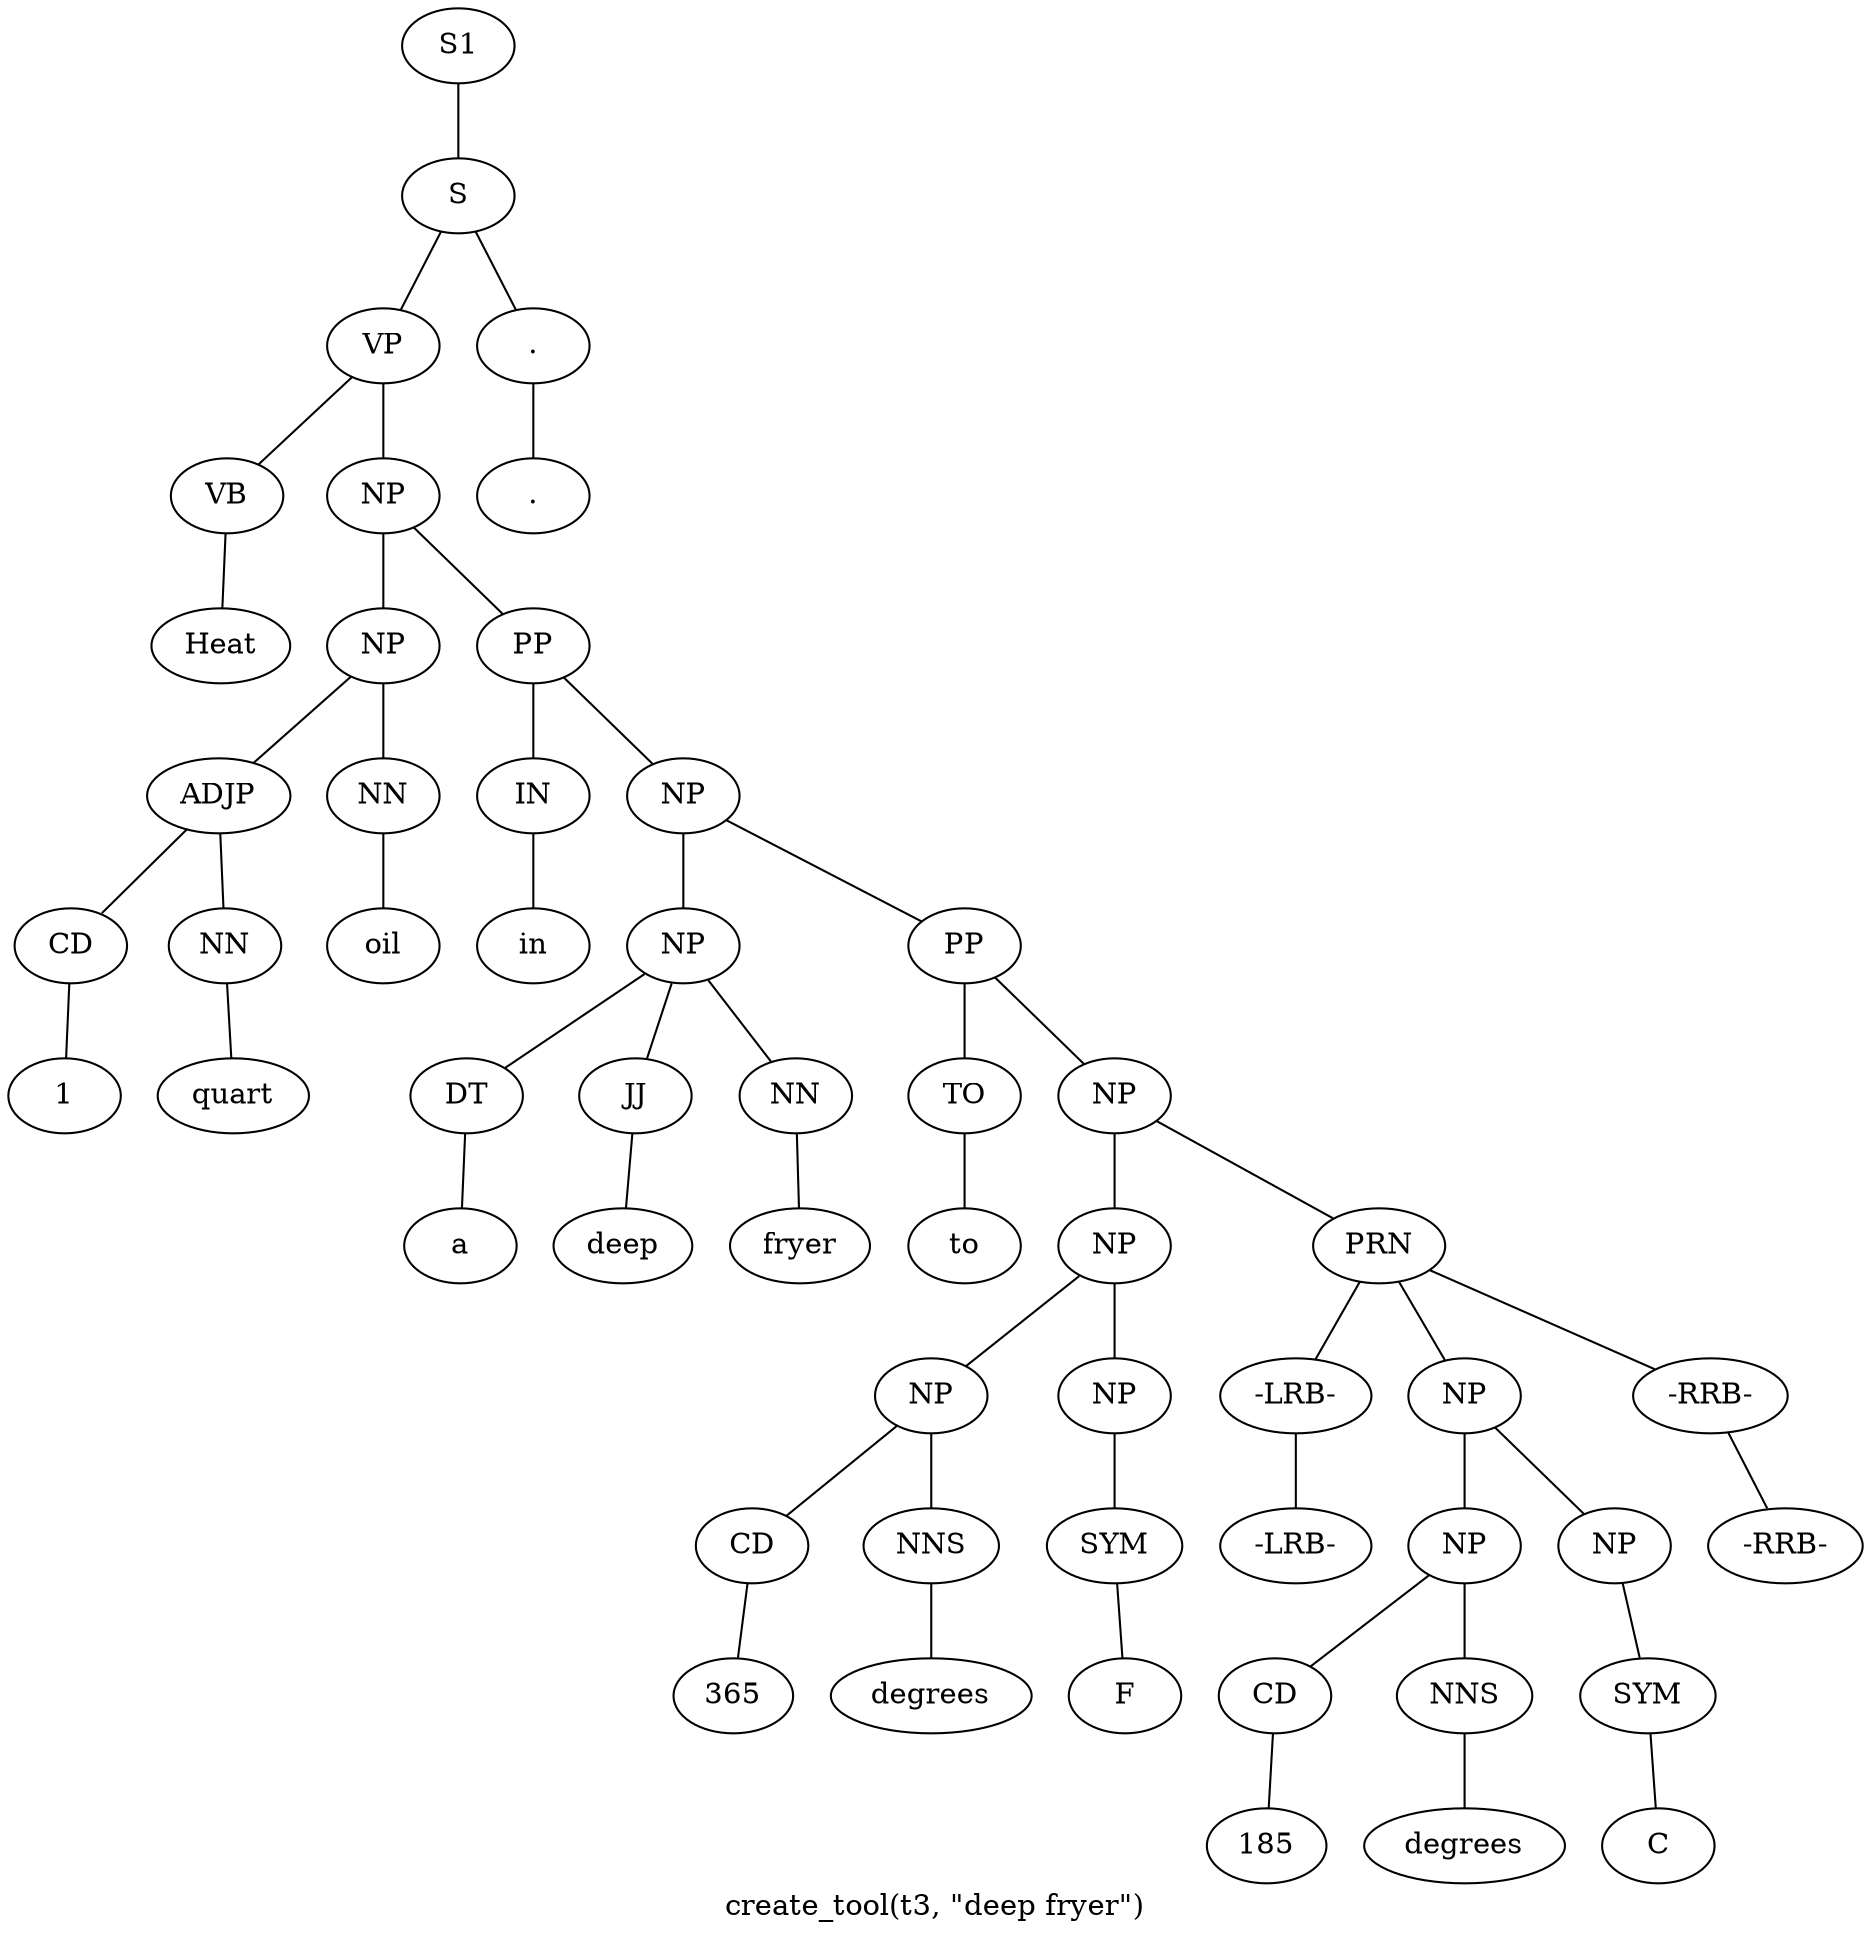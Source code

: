 graph SyntaxGraph {
	label = "create_tool(t3, \"deep fryer\")";
	Node0 [label="S1"];
	Node1 [label="S"];
	Node2 [label="VP"];
	Node3 [label="VB"];
	Node4 [label="Heat"];
	Node5 [label="NP"];
	Node6 [label="NP"];
	Node7 [label="ADJP"];
	Node8 [label="CD"];
	Node9 [label="1"];
	Node10 [label="NN"];
	Node11 [label="quart"];
	Node12 [label="NN"];
	Node13 [label="oil"];
	Node14 [label="PP"];
	Node15 [label="IN"];
	Node16 [label="in"];
	Node17 [label="NP"];
	Node18 [label="NP"];
	Node19 [label="DT"];
	Node20 [label="a"];
	Node21 [label="JJ"];
	Node22 [label="deep"];
	Node23 [label="NN"];
	Node24 [label="fryer"];
	Node25 [label="PP"];
	Node26 [label="TO"];
	Node27 [label="to"];
	Node28 [label="NP"];
	Node29 [label="NP"];
	Node30 [label="NP"];
	Node31 [label="CD"];
	Node32 [label="365"];
	Node33 [label="NNS"];
	Node34 [label="degrees"];
	Node35 [label="NP"];
	Node36 [label="SYM"];
	Node37 [label="F"];
	Node38 [label="PRN"];
	Node39 [label="-LRB-"];
	Node40 [label="-LRB-"];
	Node41 [label="NP"];
	Node42 [label="NP"];
	Node43 [label="CD"];
	Node44 [label="185"];
	Node45 [label="NNS"];
	Node46 [label="degrees"];
	Node47 [label="NP"];
	Node48 [label="SYM"];
	Node49 [label="C"];
	Node50 [label="-RRB-"];
	Node51 [label="-RRB-"];
	Node52 [label="."];
	Node53 [label="."];

	Node0 -- Node1;
	Node1 -- Node2;
	Node1 -- Node52;
	Node2 -- Node3;
	Node2 -- Node5;
	Node3 -- Node4;
	Node5 -- Node6;
	Node5 -- Node14;
	Node6 -- Node7;
	Node6 -- Node12;
	Node7 -- Node8;
	Node7 -- Node10;
	Node8 -- Node9;
	Node10 -- Node11;
	Node12 -- Node13;
	Node14 -- Node15;
	Node14 -- Node17;
	Node15 -- Node16;
	Node17 -- Node18;
	Node17 -- Node25;
	Node18 -- Node19;
	Node18 -- Node21;
	Node18 -- Node23;
	Node19 -- Node20;
	Node21 -- Node22;
	Node23 -- Node24;
	Node25 -- Node26;
	Node25 -- Node28;
	Node26 -- Node27;
	Node28 -- Node29;
	Node28 -- Node38;
	Node29 -- Node30;
	Node29 -- Node35;
	Node30 -- Node31;
	Node30 -- Node33;
	Node31 -- Node32;
	Node33 -- Node34;
	Node35 -- Node36;
	Node36 -- Node37;
	Node38 -- Node39;
	Node38 -- Node41;
	Node38 -- Node50;
	Node39 -- Node40;
	Node41 -- Node42;
	Node41 -- Node47;
	Node42 -- Node43;
	Node42 -- Node45;
	Node43 -- Node44;
	Node45 -- Node46;
	Node47 -- Node48;
	Node48 -- Node49;
	Node50 -- Node51;
	Node52 -- Node53;
}